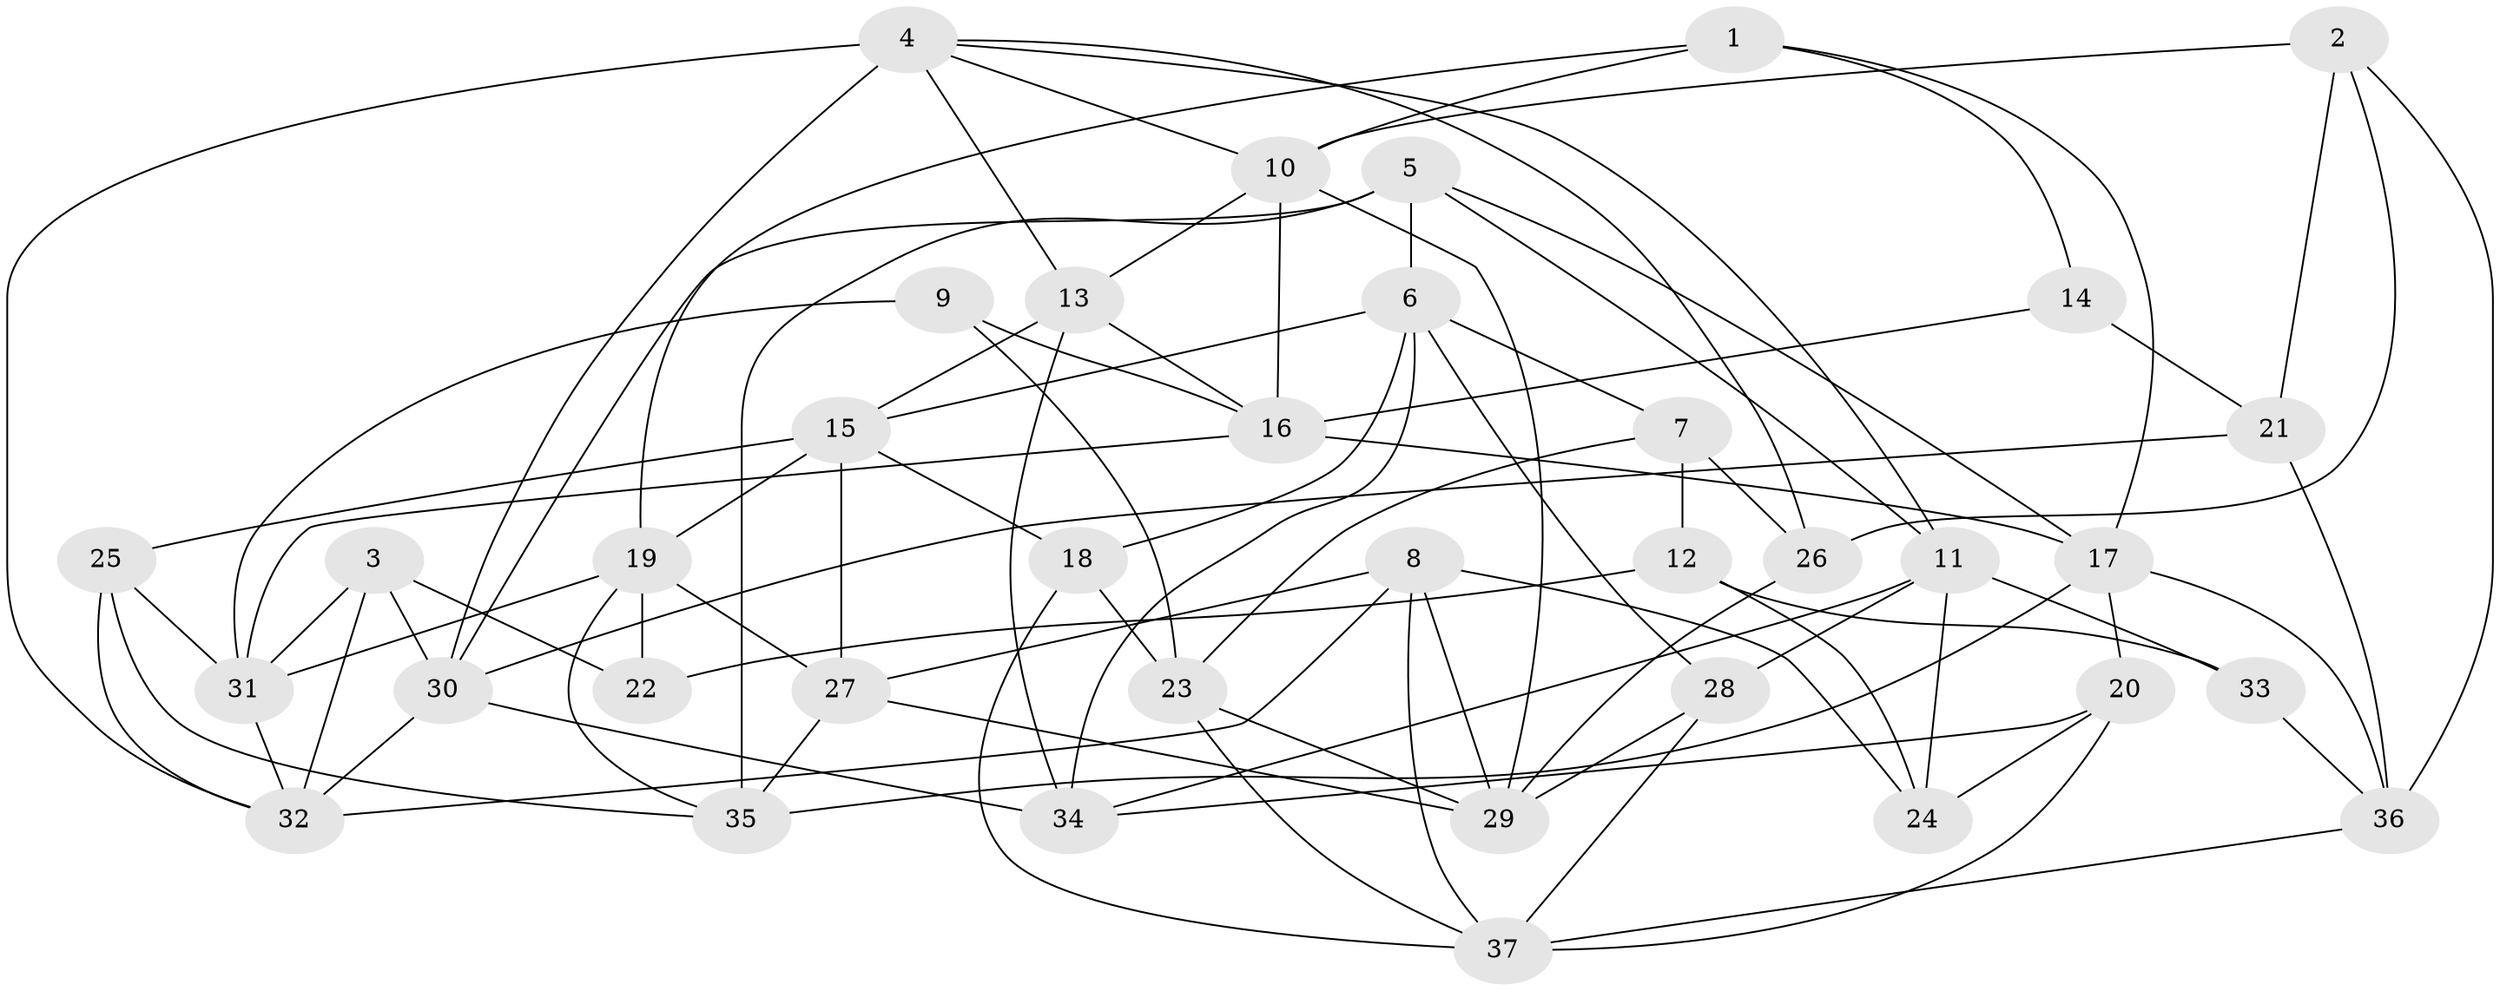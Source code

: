 // original degree distribution, {4: 1.0}
// Generated by graph-tools (version 1.1) at 2025/38/03/04/25 23:38:05]
// undirected, 37 vertices, 89 edges
graph export_dot {
  node [color=gray90,style=filled];
  1;
  2;
  3;
  4;
  5;
  6;
  7;
  8;
  9;
  10;
  11;
  12;
  13;
  14;
  15;
  16;
  17;
  18;
  19;
  20;
  21;
  22;
  23;
  24;
  25;
  26;
  27;
  28;
  29;
  30;
  31;
  32;
  33;
  34;
  35;
  36;
  37;
  1 -- 10 [weight=1.0];
  1 -- 14 [weight=1.0];
  1 -- 17 [weight=1.0];
  1 -- 19 [weight=1.0];
  2 -- 10 [weight=1.0];
  2 -- 21 [weight=1.0];
  2 -- 26 [weight=1.0];
  2 -- 36 [weight=1.0];
  3 -- 22 [weight=1.0];
  3 -- 30 [weight=1.0];
  3 -- 31 [weight=1.0];
  3 -- 32 [weight=1.0];
  4 -- 10 [weight=1.0];
  4 -- 11 [weight=1.0];
  4 -- 13 [weight=1.0];
  4 -- 26 [weight=1.0];
  4 -- 30 [weight=1.0];
  4 -- 32 [weight=1.0];
  5 -- 6 [weight=1.0];
  5 -- 11 [weight=1.0];
  5 -- 17 [weight=1.0];
  5 -- 30 [weight=1.0];
  5 -- 35 [weight=2.0];
  6 -- 7 [weight=1.0];
  6 -- 15 [weight=1.0];
  6 -- 18 [weight=1.0];
  6 -- 28 [weight=1.0];
  6 -- 34 [weight=1.0];
  7 -- 12 [weight=1.0];
  7 -- 23 [weight=1.0];
  7 -- 26 [weight=1.0];
  8 -- 24 [weight=1.0];
  8 -- 27 [weight=2.0];
  8 -- 29 [weight=1.0];
  8 -- 32 [weight=1.0];
  8 -- 37 [weight=1.0];
  9 -- 16 [weight=1.0];
  9 -- 23 [weight=2.0];
  9 -- 31 [weight=1.0];
  10 -- 13 [weight=1.0];
  10 -- 16 [weight=1.0];
  10 -- 29 [weight=1.0];
  11 -- 24 [weight=1.0];
  11 -- 28 [weight=1.0];
  11 -- 33 [weight=1.0];
  11 -- 34 [weight=1.0];
  12 -- 22 [weight=2.0];
  12 -- 24 [weight=1.0];
  12 -- 33 [weight=2.0];
  13 -- 15 [weight=1.0];
  13 -- 16 [weight=1.0];
  13 -- 34 [weight=2.0];
  14 -- 16 [weight=1.0];
  14 -- 21 [weight=2.0];
  15 -- 18 [weight=1.0];
  15 -- 19 [weight=1.0];
  15 -- 25 [weight=1.0];
  15 -- 27 [weight=1.0];
  16 -- 17 [weight=1.0];
  16 -- 31 [weight=1.0];
  17 -- 20 [weight=1.0];
  17 -- 35 [weight=1.0];
  17 -- 36 [weight=1.0];
  18 -- 23 [weight=1.0];
  18 -- 37 [weight=1.0];
  19 -- 22 [weight=1.0];
  19 -- 27 [weight=1.0];
  19 -- 31 [weight=1.0];
  19 -- 35 [weight=1.0];
  20 -- 24 [weight=1.0];
  20 -- 34 [weight=1.0];
  20 -- 37 [weight=1.0];
  21 -- 30 [weight=1.0];
  21 -- 36 [weight=2.0];
  23 -- 29 [weight=1.0];
  23 -- 37 [weight=1.0];
  25 -- 31 [weight=1.0];
  25 -- 32 [weight=1.0];
  25 -- 35 [weight=1.0];
  26 -- 29 [weight=1.0];
  27 -- 29 [weight=1.0];
  27 -- 35 [weight=1.0];
  28 -- 29 [weight=1.0];
  28 -- 37 [weight=1.0];
  30 -- 32 [weight=1.0];
  30 -- 34 [weight=1.0];
  31 -- 32 [weight=1.0];
  33 -- 36 [weight=1.0];
  36 -- 37 [weight=1.0];
}
